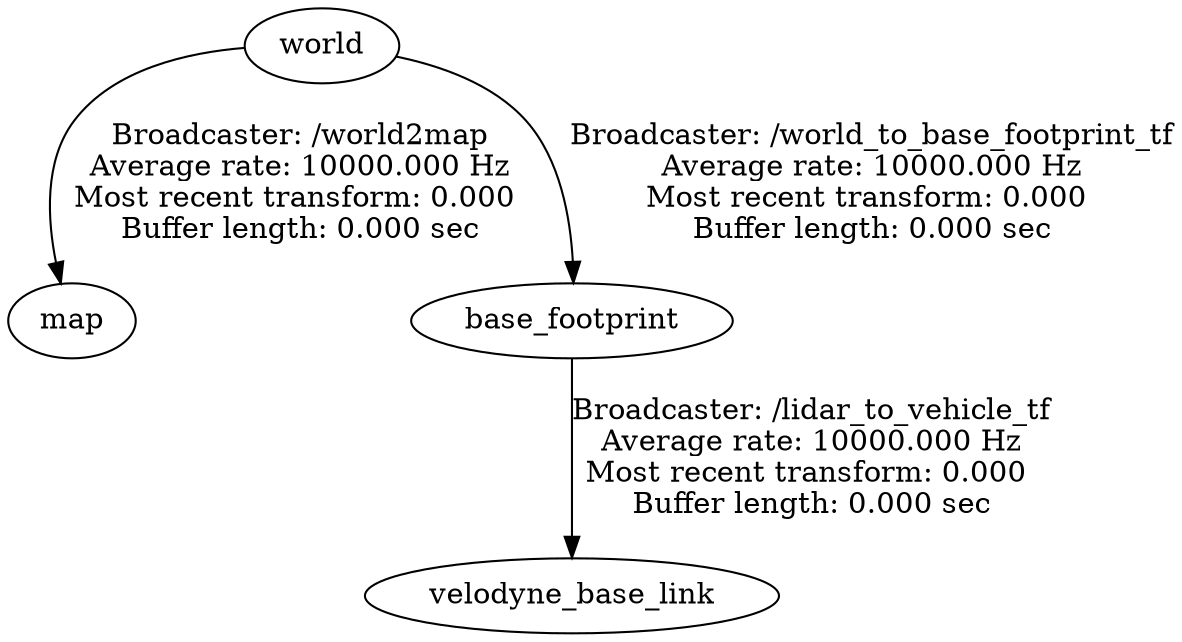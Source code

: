 digraph G {
"world" -> "map"[label="Broadcaster: /world2map\nAverage rate: 10000.000 Hz\nMost recent transform: 0.000 \nBuffer length: 0.000 sec\n"];
"world" -> "base_footprint"[label="Broadcaster: /world_to_base_footprint_tf\nAverage rate: 10000.000 Hz\nMost recent transform: 0.000 \nBuffer length: 0.000 sec\n"];
"base_footprint" -> "velodyne_base_link"[label="Broadcaster: /lidar_to_vehicle_tf\nAverage rate: 10000.000 Hz\nMost recent transform: 0.000 \nBuffer length: 0.000 sec\n"];
}